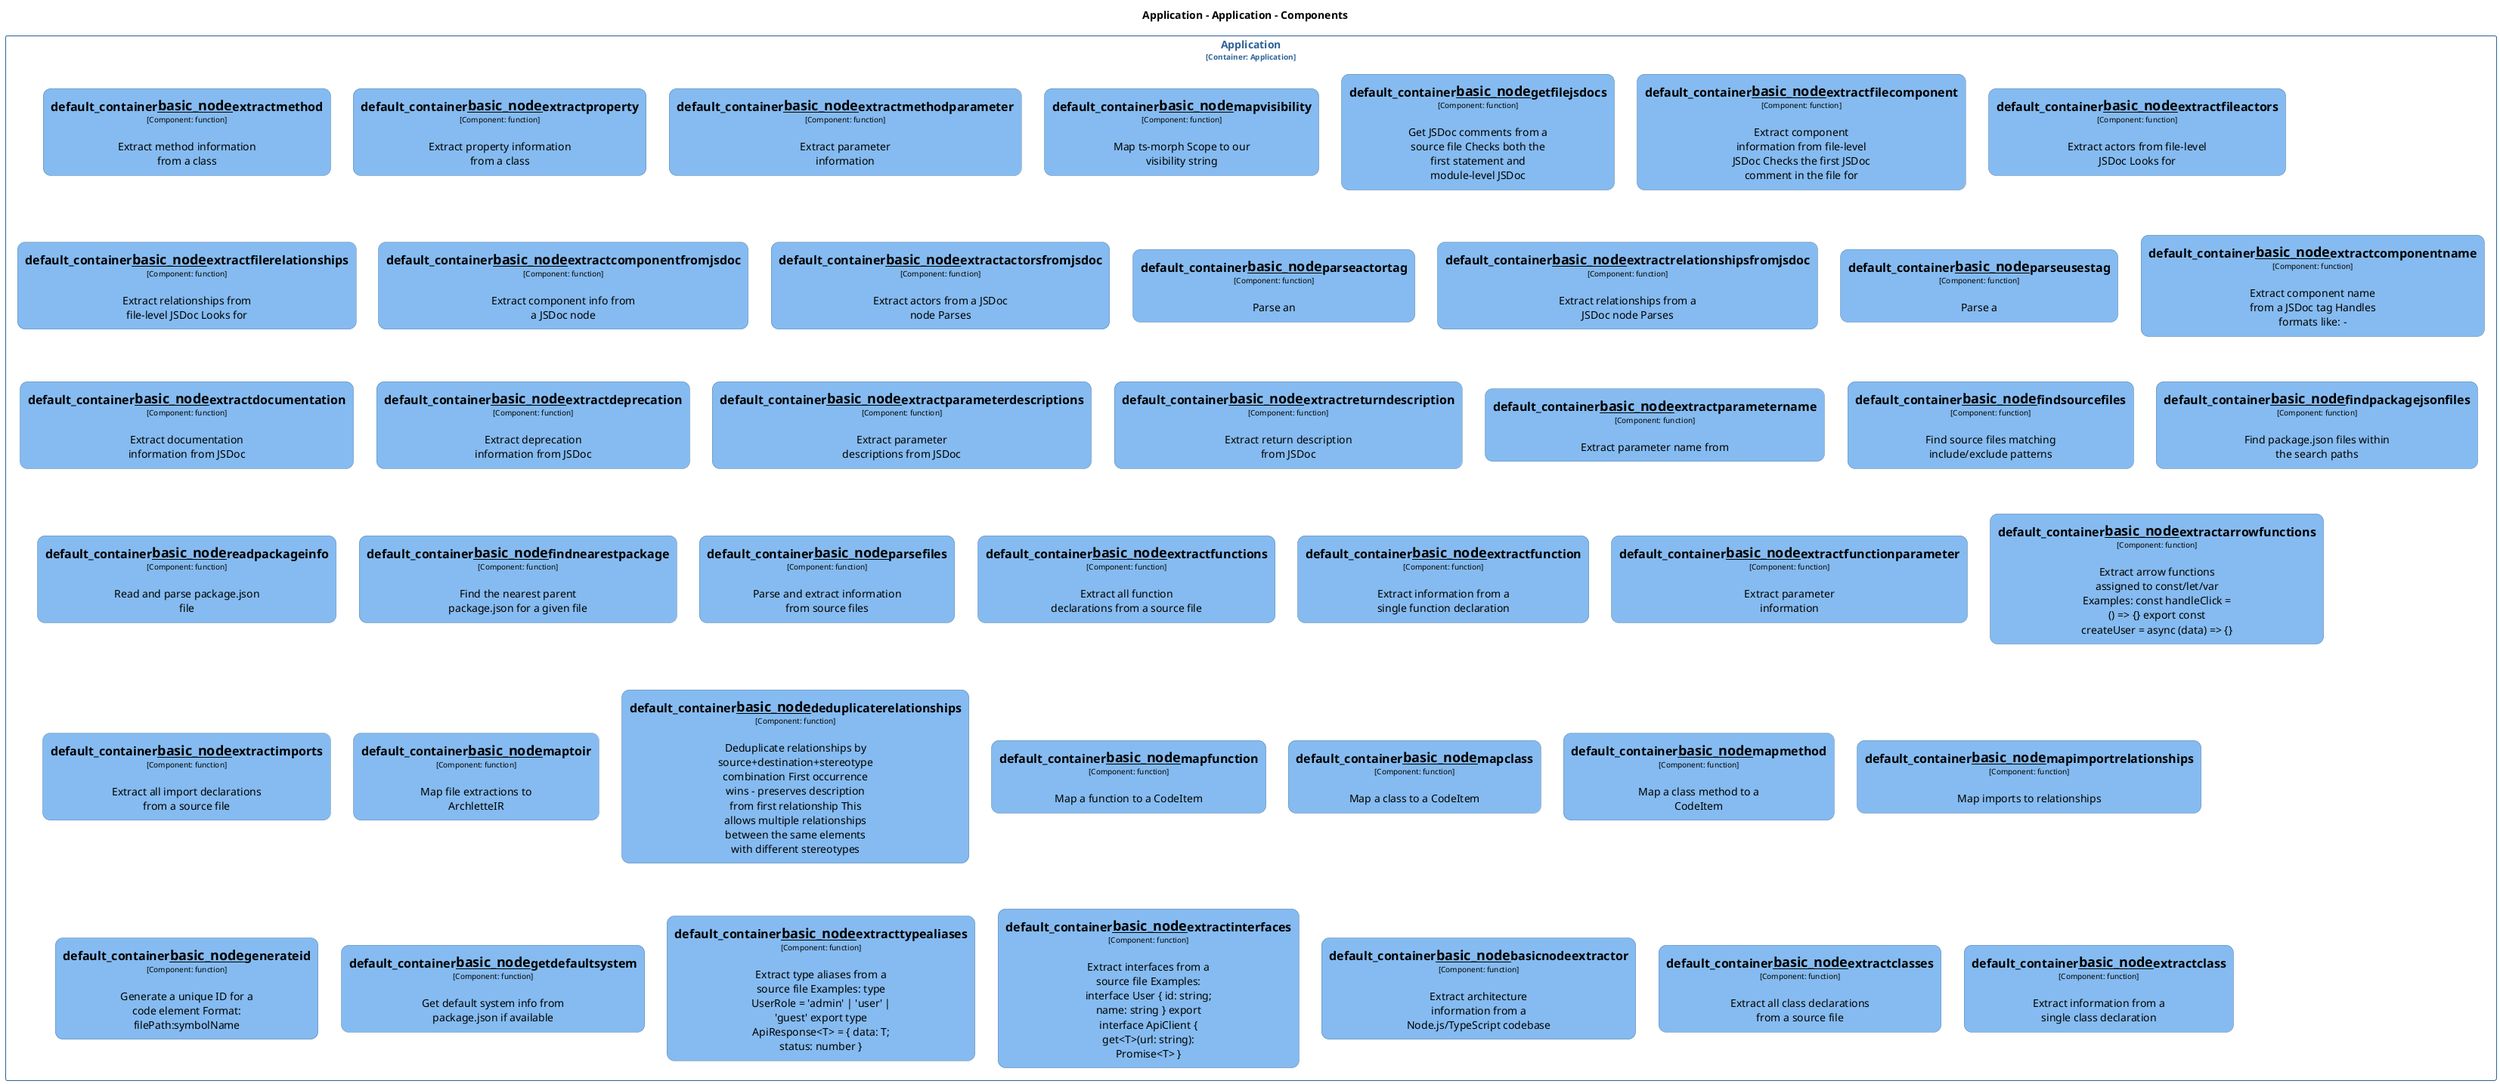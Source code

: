 @startuml
set separator none
title Application - Application - Components

top to bottom direction
skinparam ranksep 60
skinparam nodesep 30

skinparam {
  arrowFontSize 10
  defaultTextAlignment center
  wrapWidth 200
  maxMessageSize 100
  defaultFontName "Arial"
}

hide stereotype

skinparam rectangle<<Application.Application.default_container__basic_node__basicnodeextractor>> {
  BackgroundColor #85bbf0
  FontColor #000000
  BorderColor #5d82a8
  roundCorner 20
  shadowing false
}
skinparam rectangle<<Application.Application.default_container__basic_node__deduplicaterelationships>> {
  BackgroundColor #85bbf0
  FontColor #000000
  BorderColor #5d82a8
  roundCorner 20
  shadowing false
}
skinparam rectangle<<Application.Application.default_container__basic_node__extractactorsfromjsdoc>> {
  BackgroundColor #85bbf0
  FontColor #000000
  BorderColor #5d82a8
  roundCorner 20
  shadowing false
}
skinparam rectangle<<Application.Application.default_container__basic_node__extractarrowfunctions>> {
  BackgroundColor #85bbf0
  FontColor #000000
  BorderColor #5d82a8
  roundCorner 20
  shadowing false
}
skinparam rectangle<<Application.Application.default_container__basic_node__extractclass>> {
  BackgroundColor #85bbf0
  FontColor #000000
  BorderColor #5d82a8
  roundCorner 20
  shadowing false
}
skinparam rectangle<<Application.Application.default_container__basic_node__extractclasses>> {
  BackgroundColor #85bbf0
  FontColor #000000
  BorderColor #5d82a8
  roundCorner 20
  shadowing false
}
skinparam rectangle<<Application.Application.default_container__basic_node__extractcomponentfromjsdoc>> {
  BackgroundColor #85bbf0
  FontColor #000000
  BorderColor #5d82a8
  roundCorner 20
  shadowing false
}
skinparam rectangle<<Application.Application.default_container__basic_node__extractcomponentname>> {
  BackgroundColor #85bbf0
  FontColor #000000
  BorderColor #5d82a8
  roundCorner 20
  shadowing false
}
skinparam rectangle<<Application.Application.default_container__basic_node__extractdeprecation>> {
  BackgroundColor #85bbf0
  FontColor #000000
  BorderColor #5d82a8
  roundCorner 20
  shadowing false
}
skinparam rectangle<<Application.Application.default_container__basic_node__extractdocumentation>> {
  BackgroundColor #85bbf0
  FontColor #000000
  BorderColor #5d82a8
  roundCorner 20
  shadowing false
}
skinparam rectangle<<Application.Application.default_container__basic_node__extractfileactors>> {
  BackgroundColor #85bbf0
  FontColor #000000
  BorderColor #5d82a8
  roundCorner 20
  shadowing false
}
skinparam rectangle<<Application.Application.default_container__basic_node__extractfilecomponent>> {
  BackgroundColor #85bbf0
  FontColor #000000
  BorderColor #5d82a8
  roundCorner 20
  shadowing false
}
skinparam rectangle<<Application.Application.default_container__basic_node__extractfilerelationships>> {
  BackgroundColor #85bbf0
  FontColor #000000
  BorderColor #5d82a8
  roundCorner 20
  shadowing false
}
skinparam rectangle<<Application.Application.default_container__basic_node__extractfunction>> {
  BackgroundColor #85bbf0
  FontColor #000000
  BorderColor #5d82a8
  roundCorner 20
  shadowing false
}
skinparam rectangle<<Application.Application.default_container__basic_node__extractfunctionparameter>> {
  BackgroundColor #85bbf0
  FontColor #000000
  BorderColor #5d82a8
  roundCorner 20
  shadowing false
}
skinparam rectangle<<Application.Application.default_container__basic_node__extractfunctions>> {
  BackgroundColor #85bbf0
  FontColor #000000
  BorderColor #5d82a8
  roundCorner 20
  shadowing false
}
skinparam rectangle<<Application.Application.default_container__basic_node__extractimports>> {
  BackgroundColor #85bbf0
  FontColor #000000
  BorderColor #5d82a8
  roundCorner 20
  shadowing false
}
skinparam rectangle<<Application.Application.default_container__basic_node__extractinterfaces>> {
  BackgroundColor #85bbf0
  FontColor #000000
  BorderColor #5d82a8
  roundCorner 20
  shadowing false
}
skinparam rectangle<<Application.Application.default_container__basic_node__extractmethod>> {
  BackgroundColor #85bbf0
  FontColor #000000
  BorderColor #5d82a8
  roundCorner 20
  shadowing false
}
skinparam rectangle<<Application.Application.default_container__basic_node__extractmethodparameter>> {
  BackgroundColor #85bbf0
  FontColor #000000
  BorderColor #5d82a8
  roundCorner 20
  shadowing false
}
skinparam rectangle<<Application.Application.default_container__basic_node__extractparameterdescriptions>> {
  BackgroundColor #85bbf0
  FontColor #000000
  BorderColor #5d82a8
  roundCorner 20
  shadowing false
}
skinparam rectangle<<Application.Application.default_container__basic_node__extractparametername>> {
  BackgroundColor #85bbf0
  FontColor #000000
  BorderColor #5d82a8
  roundCorner 20
  shadowing false
}
skinparam rectangle<<Application.Application.default_container__basic_node__extractproperty>> {
  BackgroundColor #85bbf0
  FontColor #000000
  BorderColor #5d82a8
  roundCorner 20
  shadowing false
}
skinparam rectangle<<Application.Application.default_container__basic_node__extractrelationshipsfromjsdoc>> {
  BackgroundColor #85bbf0
  FontColor #000000
  BorderColor #5d82a8
  roundCorner 20
  shadowing false
}
skinparam rectangle<<Application.Application.default_container__basic_node__extractreturndescription>> {
  BackgroundColor #85bbf0
  FontColor #000000
  BorderColor #5d82a8
  roundCorner 20
  shadowing false
}
skinparam rectangle<<Application.Application.default_container__basic_node__extracttypealiases>> {
  BackgroundColor #85bbf0
  FontColor #000000
  BorderColor #5d82a8
  roundCorner 20
  shadowing false
}
skinparam rectangle<<Application.Application.default_container__basic_node__findnearestpackage>> {
  BackgroundColor #85bbf0
  FontColor #000000
  BorderColor #5d82a8
  roundCorner 20
  shadowing false
}
skinparam rectangle<<Application.Application.default_container__basic_node__findpackagejsonfiles>> {
  BackgroundColor #85bbf0
  FontColor #000000
  BorderColor #5d82a8
  roundCorner 20
  shadowing false
}
skinparam rectangle<<Application.Application.default_container__basic_node__findsourcefiles>> {
  BackgroundColor #85bbf0
  FontColor #000000
  BorderColor #5d82a8
  roundCorner 20
  shadowing false
}
skinparam rectangle<<Application.Application.default_container__basic_node__generateid>> {
  BackgroundColor #85bbf0
  FontColor #000000
  BorderColor #5d82a8
  roundCorner 20
  shadowing false
}
skinparam rectangle<<Application.Application.default_container__basic_node__getdefaultsystem>> {
  BackgroundColor #85bbf0
  FontColor #000000
  BorderColor #5d82a8
  roundCorner 20
  shadowing false
}
skinparam rectangle<<Application.Application.default_container__basic_node__getfilejsdocs>> {
  BackgroundColor #85bbf0
  FontColor #000000
  BorderColor #5d82a8
  roundCorner 20
  shadowing false
}
skinparam rectangle<<Application.Application.default_container__basic_node__mapclass>> {
  BackgroundColor #85bbf0
  FontColor #000000
  BorderColor #5d82a8
  roundCorner 20
  shadowing false
}
skinparam rectangle<<Application.Application.default_container__basic_node__mapfunction>> {
  BackgroundColor #85bbf0
  FontColor #000000
  BorderColor #5d82a8
  roundCorner 20
  shadowing false
}
skinparam rectangle<<Application.Application.default_container__basic_node__mapimportrelationships>> {
  BackgroundColor #85bbf0
  FontColor #000000
  BorderColor #5d82a8
  roundCorner 20
  shadowing false
}
skinparam rectangle<<Application.Application.default_container__basic_node__mapmethod>> {
  BackgroundColor #85bbf0
  FontColor #000000
  BorderColor #5d82a8
  roundCorner 20
  shadowing false
}
skinparam rectangle<<Application.Application.default_container__basic_node__maptoir>> {
  BackgroundColor #85bbf0
  FontColor #000000
  BorderColor #5d82a8
  roundCorner 20
  shadowing false
}
skinparam rectangle<<Application.Application.default_container__basic_node__mapvisibility>> {
  BackgroundColor #85bbf0
  FontColor #000000
  BorderColor #5d82a8
  roundCorner 20
  shadowing false
}
skinparam rectangle<<Application.Application.default_container__basic_node__parseactortag>> {
  BackgroundColor #85bbf0
  FontColor #000000
  BorderColor #5d82a8
  roundCorner 20
  shadowing false
}
skinparam rectangle<<Application.Application.default_container__basic_node__parsefiles>> {
  BackgroundColor #85bbf0
  FontColor #000000
  BorderColor #5d82a8
  roundCorner 20
  shadowing false
}
skinparam rectangle<<Application.Application.default_container__basic_node__parseusestag>> {
  BackgroundColor #85bbf0
  FontColor #000000
  BorderColor #5d82a8
  roundCorner 20
  shadowing false
}
skinparam rectangle<<Application.Application.default_container__basic_node__readpackageinfo>> {
  BackgroundColor #85bbf0
  FontColor #000000
  BorderColor #5d82a8
  roundCorner 20
  shadowing false
}
skinparam rectangle<<Application.Application>> {
  BorderColor #2e6295
  FontColor #2e6295
  shadowing false
}

rectangle "Application\n<size:10>[Container: Application]</size>" <<Application.Application>> {
  rectangle "==default_container__basic_node__extractmethod\n<size:10>[Component: function]</size>\n\nExtract method information from a class" <<Application.Application.default_container__basic_node__extractmethod>> as Application.Application.default_container__basic_node__extractmethod
  rectangle "==default_container__basic_node__extractproperty\n<size:10>[Component: function]</size>\n\nExtract property information from a class" <<Application.Application.default_container__basic_node__extractproperty>> as Application.Application.default_container__basic_node__extractproperty
  rectangle "==default_container__basic_node__extractmethodparameter\n<size:10>[Component: function]</size>\n\nExtract parameter information" <<Application.Application.default_container__basic_node__extractmethodparameter>> as Application.Application.default_container__basic_node__extractmethodparameter
  rectangle "==default_container__basic_node__mapvisibility\n<size:10>[Component: function]</size>\n\nMap ts-morph Scope to our visibility string" <<Application.Application.default_container__basic_node__mapvisibility>> as Application.Application.default_container__basic_node__mapvisibility
  rectangle "==default_container__basic_node__getfilejsdocs\n<size:10>[Component: function]</size>\n\nGet JSDoc comments from a source file Checks both the first statement and module-level JSDoc" <<Application.Application.default_container__basic_node__getfilejsdocs>> as Application.Application.default_container__basic_node__getfilejsdocs
  rectangle "==default_container__basic_node__extractfilecomponent\n<size:10>[Component: function]</size>\n\nExtract component information from file-level JSDoc Checks the first JSDoc comment in the file for" <<Application.Application.default_container__basic_node__extractfilecomponent>> as Application.Application.default_container__basic_node__extractfilecomponent
  rectangle "==default_container__basic_node__extractfileactors\n<size:10>[Component: function]</size>\n\nExtract actors from file-level JSDoc Looks for" <<Application.Application.default_container__basic_node__extractfileactors>> as Application.Application.default_container__basic_node__extractfileactors
  rectangle "==default_container__basic_node__extractfilerelationships\n<size:10>[Component: function]</size>\n\nExtract relationships from file-level JSDoc Looks for" <<Application.Application.default_container__basic_node__extractfilerelationships>> as Application.Application.default_container__basic_node__extractfilerelationships
  rectangle "==default_container__basic_node__extractcomponentfromjsdoc\n<size:10>[Component: function]</size>\n\nExtract component info from a JSDoc node" <<Application.Application.default_container__basic_node__extractcomponentfromjsdoc>> as Application.Application.default_container__basic_node__extractcomponentfromjsdoc
  rectangle "==default_container__basic_node__extractactorsfromjsdoc\n<size:10>[Component: function]</size>\n\nExtract actors from a JSDoc node Parses" <<Application.Application.default_container__basic_node__extractactorsfromjsdoc>> as Application.Application.default_container__basic_node__extractactorsfromjsdoc
  rectangle "==default_container__basic_node__parseactortag\n<size:10>[Component: function]</size>\n\nParse an" <<Application.Application.default_container__basic_node__parseactortag>> as Application.Application.default_container__basic_node__parseactortag
  rectangle "==default_container__basic_node__extractrelationshipsfromjsdoc\n<size:10>[Component: function]</size>\n\nExtract relationships from a JSDoc node Parses" <<Application.Application.default_container__basic_node__extractrelationshipsfromjsdoc>> as Application.Application.default_container__basic_node__extractrelationshipsfromjsdoc
  rectangle "==default_container__basic_node__parseusestag\n<size:10>[Component: function]</size>\n\nParse a" <<Application.Application.default_container__basic_node__parseusestag>> as Application.Application.default_container__basic_node__parseusestag
  rectangle "==default_container__basic_node__extractcomponentname\n<size:10>[Component: function]</size>\n\nExtract component name from a JSDoc tag Handles formats like: -" <<Application.Application.default_container__basic_node__extractcomponentname>> as Application.Application.default_container__basic_node__extractcomponentname
  rectangle "==default_container__basic_node__extractdocumentation\n<size:10>[Component: function]</size>\n\nExtract documentation information from JSDoc" <<Application.Application.default_container__basic_node__extractdocumentation>> as Application.Application.default_container__basic_node__extractdocumentation
  rectangle "==default_container__basic_node__extractdeprecation\n<size:10>[Component: function]</size>\n\nExtract deprecation information from JSDoc" <<Application.Application.default_container__basic_node__extractdeprecation>> as Application.Application.default_container__basic_node__extractdeprecation
  rectangle "==default_container__basic_node__extractparameterdescriptions\n<size:10>[Component: function]</size>\n\nExtract parameter descriptions from JSDoc" <<Application.Application.default_container__basic_node__extractparameterdescriptions>> as Application.Application.default_container__basic_node__extractparameterdescriptions
  rectangle "==default_container__basic_node__extractreturndescription\n<size:10>[Component: function]</size>\n\nExtract return description from JSDoc" <<Application.Application.default_container__basic_node__extractreturndescription>> as Application.Application.default_container__basic_node__extractreturndescription
  rectangle "==default_container__basic_node__extractparametername\n<size:10>[Component: function]</size>\n\nExtract parameter name from" <<Application.Application.default_container__basic_node__extractparametername>> as Application.Application.default_container__basic_node__extractparametername
  rectangle "==default_container__basic_node__findsourcefiles\n<size:10>[Component: function]</size>\n\nFind source files matching include/exclude patterns" <<Application.Application.default_container__basic_node__findsourcefiles>> as Application.Application.default_container__basic_node__findsourcefiles
  rectangle "==default_container__basic_node__findpackagejsonfiles\n<size:10>[Component: function]</size>\n\nFind package.json files within the search paths" <<Application.Application.default_container__basic_node__findpackagejsonfiles>> as Application.Application.default_container__basic_node__findpackagejsonfiles
  rectangle "==default_container__basic_node__readpackageinfo\n<size:10>[Component: function]</size>\n\nRead and parse package.json file" <<Application.Application.default_container__basic_node__readpackageinfo>> as Application.Application.default_container__basic_node__readpackageinfo
  rectangle "==default_container__basic_node__findnearestpackage\n<size:10>[Component: function]</size>\n\nFind the nearest parent package.json for a given file" <<Application.Application.default_container__basic_node__findnearestpackage>> as Application.Application.default_container__basic_node__findnearestpackage
  rectangle "==default_container__basic_node__parsefiles\n<size:10>[Component: function]</size>\n\nParse and extract information from source files" <<Application.Application.default_container__basic_node__parsefiles>> as Application.Application.default_container__basic_node__parsefiles
  rectangle "==default_container__basic_node__extractfunctions\n<size:10>[Component: function]</size>\n\nExtract all function declarations from a source file" <<Application.Application.default_container__basic_node__extractfunctions>> as Application.Application.default_container__basic_node__extractfunctions
  rectangle "==default_container__basic_node__extractfunction\n<size:10>[Component: function]</size>\n\nExtract information from a single function declaration" <<Application.Application.default_container__basic_node__extractfunction>> as Application.Application.default_container__basic_node__extractfunction
  rectangle "==default_container__basic_node__extractfunctionparameter\n<size:10>[Component: function]</size>\n\nExtract parameter information" <<Application.Application.default_container__basic_node__extractfunctionparameter>> as Application.Application.default_container__basic_node__extractfunctionparameter
  rectangle "==default_container__basic_node__extractarrowfunctions\n<size:10>[Component: function]</size>\n\nExtract arrow functions assigned to const/let/var Examples: const handleClick = () => {} export const createUser = async (data) => {}" <<Application.Application.default_container__basic_node__extractarrowfunctions>> as Application.Application.default_container__basic_node__extractarrowfunctions
  rectangle "==default_container__basic_node__extractimports\n<size:10>[Component: function]</size>\n\nExtract all import declarations from a source file" <<Application.Application.default_container__basic_node__extractimports>> as Application.Application.default_container__basic_node__extractimports
  rectangle "==default_container__basic_node__maptoir\n<size:10>[Component: function]</size>\n\nMap file extractions to ArchletteIR" <<Application.Application.default_container__basic_node__maptoir>> as Application.Application.default_container__basic_node__maptoir
  rectangle "==default_container__basic_node__deduplicaterelationships\n<size:10>[Component: function]</size>\n\nDeduplicate relationships by source+destination+stereotype combination First occurrence wins - preserves description from first relationship This allows multiple relationships between the same elements with different stereotypes" <<Application.Application.default_container__basic_node__deduplicaterelationships>> as Application.Application.default_container__basic_node__deduplicaterelationships
  rectangle "==default_container__basic_node__mapfunction\n<size:10>[Component: function]</size>\n\nMap a function to a CodeItem" <<Application.Application.default_container__basic_node__mapfunction>> as Application.Application.default_container__basic_node__mapfunction
  rectangle "==default_container__basic_node__mapclass\n<size:10>[Component: function]</size>\n\nMap a class to a CodeItem" <<Application.Application.default_container__basic_node__mapclass>> as Application.Application.default_container__basic_node__mapclass
  rectangle "==default_container__basic_node__mapmethod\n<size:10>[Component: function]</size>\n\nMap a class method to a CodeItem" <<Application.Application.default_container__basic_node__mapmethod>> as Application.Application.default_container__basic_node__mapmethod
  rectangle "==default_container__basic_node__mapimportrelationships\n<size:10>[Component: function]</size>\n\nMap imports to relationships" <<Application.Application.default_container__basic_node__mapimportrelationships>> as Application.Application.default_container__basic_node__mapimportrelationships
  rectangle "==default_container__basic_node__generateid\n<size:10>[Component: function]</size>\n\nGenerate a unique ID for a code element Format: filePath:symbolName" <<Application.Application.default_container__basic_node__generateid>> as Application.Application.default_container__basic_node__generateid
  rectangle "==default_container__basic_node__getdefaultsystem\n<size:10>[Component: function]</size>\n\nGet default system info from package.json if available" <<Application.Application.default_container__basic_node__getdefaultsystem>> as Application.Application.default_container__basic_node__getdefaultsystem
  rectangle "==default_container__basic_node__extracttypealiases\n<size:10>[Component: function]</size>\n\nExtract type aliases from a source file Examples: type UserRole = 'admin' | 'user' | 'guest' export type ApiResponse<T> = { data: T; status: number }" <<Application.Application.default_container__basic_node__extracttypealiases>> as Application.Application.default_container__basic_node__extracttypealiases
  rectangle "==default_container__basic_node__extractinterfaces\n<size:10>[Component: function]</size>\n\nExtract interfaces from a source file Examples: interface User { id: string; name: string } export interface ApiClient { get<T>(url: string): Promise<T> }" <<Application.Application.default_container__basic_node__extractinterfaces>> as Application.Application.default_container__basic_node__extractinterfaces
  rectangle "==default_container__basic_node__basicnodeextractor\n<size:10>[Component: function]</size>\n\nExtract architecture information from a Node.js/TypeScript codebase" <<Application.Application.default_container__basic_node__basicnodeextractor>> as Application.Application.default_container__basic_node__basicnodeextractor
  rectangle "==default_container__basic_node__extractclasses\n<size:10>[Component: function]</size>\n\nExtract all class declarations from a source file" <<Application.Application.default_container__basic_node__extractclasses>> as Application.Application.default_container__basic_node__extractclasses
  rectangle "==default_container__basic_node__extractclass\n<size:10>[Component: function]</size>\n\nExtract information from a single class declaration" <<Application.Application.default_container__basic_node__extractclass>> as Application.Application.default_container__basic_node__extractclass
}

@enduml